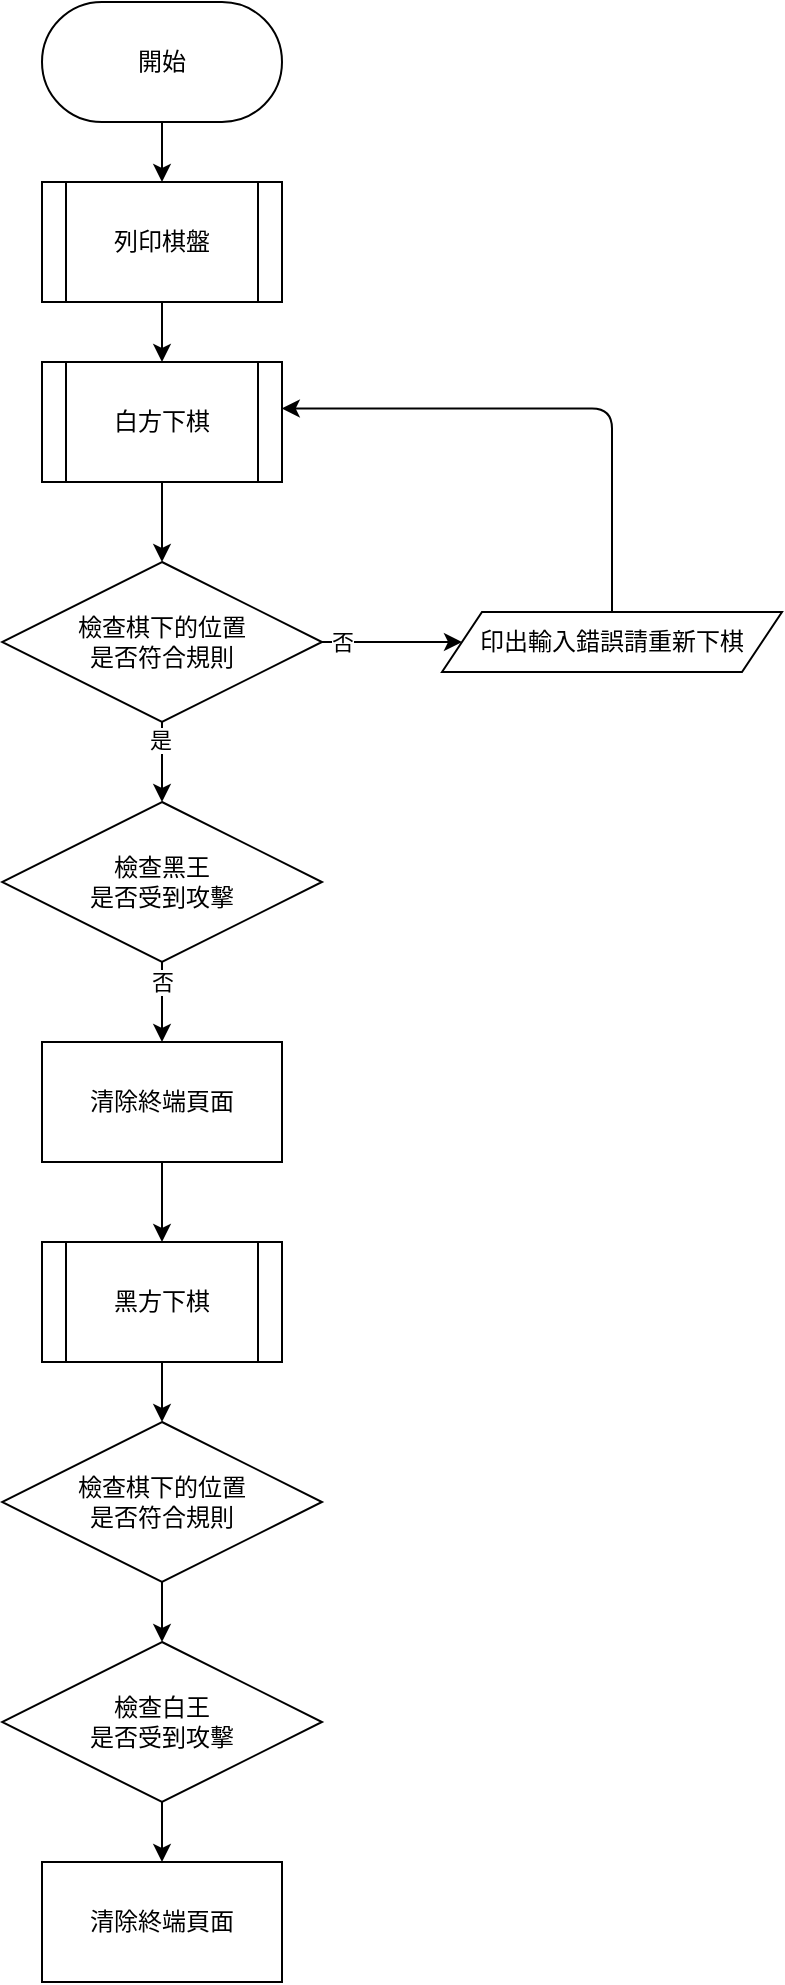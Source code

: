 <mxfile>
    <diagram id="idbbsViPkR7pHPapeVsx" name="Page-1">
        <mxGraphModel dx="1822" dy="885" grid="1" gridSize="10" guides="1" tooltips="1" connect="1" arrows="1" fold="1" page="1" pageScale="1" pageWidth="850" pageHeight="1100" math="0" shadow="0">
            <root>
                <mxCell id="0"/>
                <mxCell id="1" parent="0"/>
                <mxCell id="7" value="" style="edgeStyle=none;html=1;" edge="1" parent="1" source="3" target="6">
                    <mxGeometry relative="1" as="geometry"/>
                </mxCell>
                <mxCell id="3" value="開始" style="rounded=1;whiteSpace=wrap;html=1;arcSize=50;" vertex="1" parent="1">
                    <mxGeometry x="100" y="30" width="120" height="60" as="geometry"/>
                </mxCell>
                <mxCell id="9" value="" style="edgeStyle=none;html=1;" edge="1" parent="1" source="6" target="8">
                    <mxGeometry relative="1" as="geometry"/>
                </mxCell>
                <mxCell id="6" value="列印棋盤" style="shape=process;whiteSpace=wrap;html=1;backgroundOutline=1;" vertex="1" parent="1">
                    <mxGeometry x="100" y="120" width="120" height="60" as="geometry"/>
                </mxCell>
                <mxCell id="21" value="" style="edgeStyle=none;html=1;" edge="1" parent="1" source="8" target="20">
                    <mxGeometry relative="1" as="geometry"/>
                </mxCell>
                <mxCell id="8" value="白方下棋" style="shape=process;whiteSpace=wrap;html=1;backgroundOutline=1;" vertex="1" parent="1">
                    <mxGeometry x="100" y="210" width="120" height="60" as="geometry"/>
                </mxCell>
                <mxCell id="14" value="" style="edgeStyle=none;html=1;" edge="1" parent="1" source="11" target="13">
                    <mxGeometry relative="1" as="geometry"/>
                </mxCell>
                <mxCell id="11" value="清除終端頁面" style="rounded=0;whiteSpace=wrap;html=1;" vertex="1" parent="1">
                    <mxGeometry x="100" y="550" width="120" height="60" as="geometry"/>
                </mxCell>
                <mxCell id="27" value="" style="edgeStyle=none;html=1;" edge="1" parent="1" source="13" target="26">
                    <mxGeometry relative="1" as="geometry"/>
                </mxCell>
                <mxCell id="13" value="黑方下棋" style="shape=process;whiteSpace=wrap;html=1;backgroundOutline=1;" vertex="1" parent="1">
                    <mxGeometry x="100" y="650" width="120" height="60" as="geometry"/>
                </mxCell>
                <mxCell id="19" value="" style="edgeStyle=none;html=1;" edge="1" parent="1" target="11">
                    <mxGeometry relative="1" as="geometry">
                        <mxPoint x="160" y="500" as="sourcePoint"/>
                    </mxGeometry>
                </mxCell>
                <mxCell id="25" value="否" style="edgeLabel;html=1;align=center;verticalAlign=middle;resizable=0;points=[];" vertex="1" connectable="0" parent="19">
                    <mxGeometry x="-0.291" relative="1" as="geometry">
                        <mxPoint y="2" as="offset"/>
                    </mxGeometry>
                </mxCell>
                <mxCell id="23" value="" style="edgeStyle=none;html=1;" edge="1" parent="1" source="20" target="22">
                    <mxGeometry relative="1" as="geometry"/>
                </mxCell>
                <mxCell id="24" value="是" style="edgeLabel;html=1;align=center;verticalAlign=middle;resizable=0;points=[];" vertex="1" connectable="0" parent="23">
                    <mxGeometry x="-0.557" y="-1" relative="1" as="geometry">
                        <mxPoint as="offset"/>
                    </mxGeometry>
                </mxCell>
                <mxCell id="36" value="" style="edgeStyle=none;rounded=1;html=1;shadow=0;strokeColor=default;" edge="1" parent="1" source="20" target="35">
                    <mxGeometry relative="1" as="geometry"/>
                </mxCell>
                <mxCell id="38" value="否" style="edgeLabel;html=1;align=center;verticalAlign=middle;resizable=0;points=[];" vertex="1" connectable="0" parent="36">
                    <mxGeometry x="-0.798" y="1" relative="1" as="geometry">
                        <mxPoint x="3" y="1" as="offset"/>
                    </mxGeometry>
                </mxCell>
                <mxCell id="20" value="檢查棋下的位置&lt;br&gt;是否符合規則" style="rhombus;whiteSpace=wrap;html=1;" vertex="1" parent="1">
                    <mxGeometry x="80" y="310" width="160" height="80" as="geometry"/>
                </mxCell>
                <mxCell id="22" value="檢查黑王&lt;br&gt;是否受到攻擊" style="rhombus;whiteSpace=wrap;html=1;" vertex="1" parent="1">
                    <mxGeometry x="80" y="430" width="160" height="80" as="geometry"/>
                </mxCell>
                <mxCell id="29" value="" style="edgeStyle=none;html=1;" edge="1" parent="1" source="26" target="28">
                    <mxGeometry relative="1" as="geometry"/>
                </mxCell>
                <mxCell id="26" value="檢查棋下的位置&lt;br&gt;是否符合規則" style="rhombus;whiteSpace=wrap;html=1;" vertex="1" parent="1">
                    <mxGeometry x="80" y="740" width="160" height="80" as="geometry"/>
                </mxCell>
                <mxCell id="31" value="" style="edgeStyle=none;html=1;" edge="1" parent="1" source="28" target="30">
                    <mxGeometry relative="1" as="geometry"/>
                </mxCell>
                <mxCell id="28" value="檢查白王&lt;br&gt;是否受到攻擊" style="rhombus;whiteSpace=wrap;html=1;" vertex="1" parent="1">
                    <mxGeometry x="80" y="850" width="160" height="80" as="geometry"/>
                </mxCell>
                <mxCell id="30" value="清除終端頁面" style="whiteSpace=wrap;html=1;" vertex="1" parent="1">
                    <mxGeometry x="100" y="960" width="120" height="60" as="geometry"/>
                </mxCell>
                <mxCell id="37" style="edgeStyle=orthogonalEdgeStyle;rounded=1;html=1;exitX=0.5;exitY=0;exitDx=0;exitDy=0;shadow=0;strokeColor=default;entryX=0.999;entryY=0.387;entryDx=0;entryDy=0;entryPerimeter=0;" edge="1" parent="1" source="35" target="8">
                    <mxGeometry relative="1" as="geometry">
                        <mxPoint x="230.0" y="240" as="targetPoint"/>
                    </mxGeometry>
                </mxCell>
                <mxCell id="35" value="印出輸入錯誤請重新下棋" style="shape=parallelogram;perimeter=parallelogramPerimeter;whiteSpace=wrap;html=1;fixedSize=1;" vertex="1" parent="1">
                    <mxGeometry x="300" y="335" width="170" height="30" as="geometry"/>
                </mxCell>
            </root>
        </mxGraphModel>
    </diagram>
</mxfile>